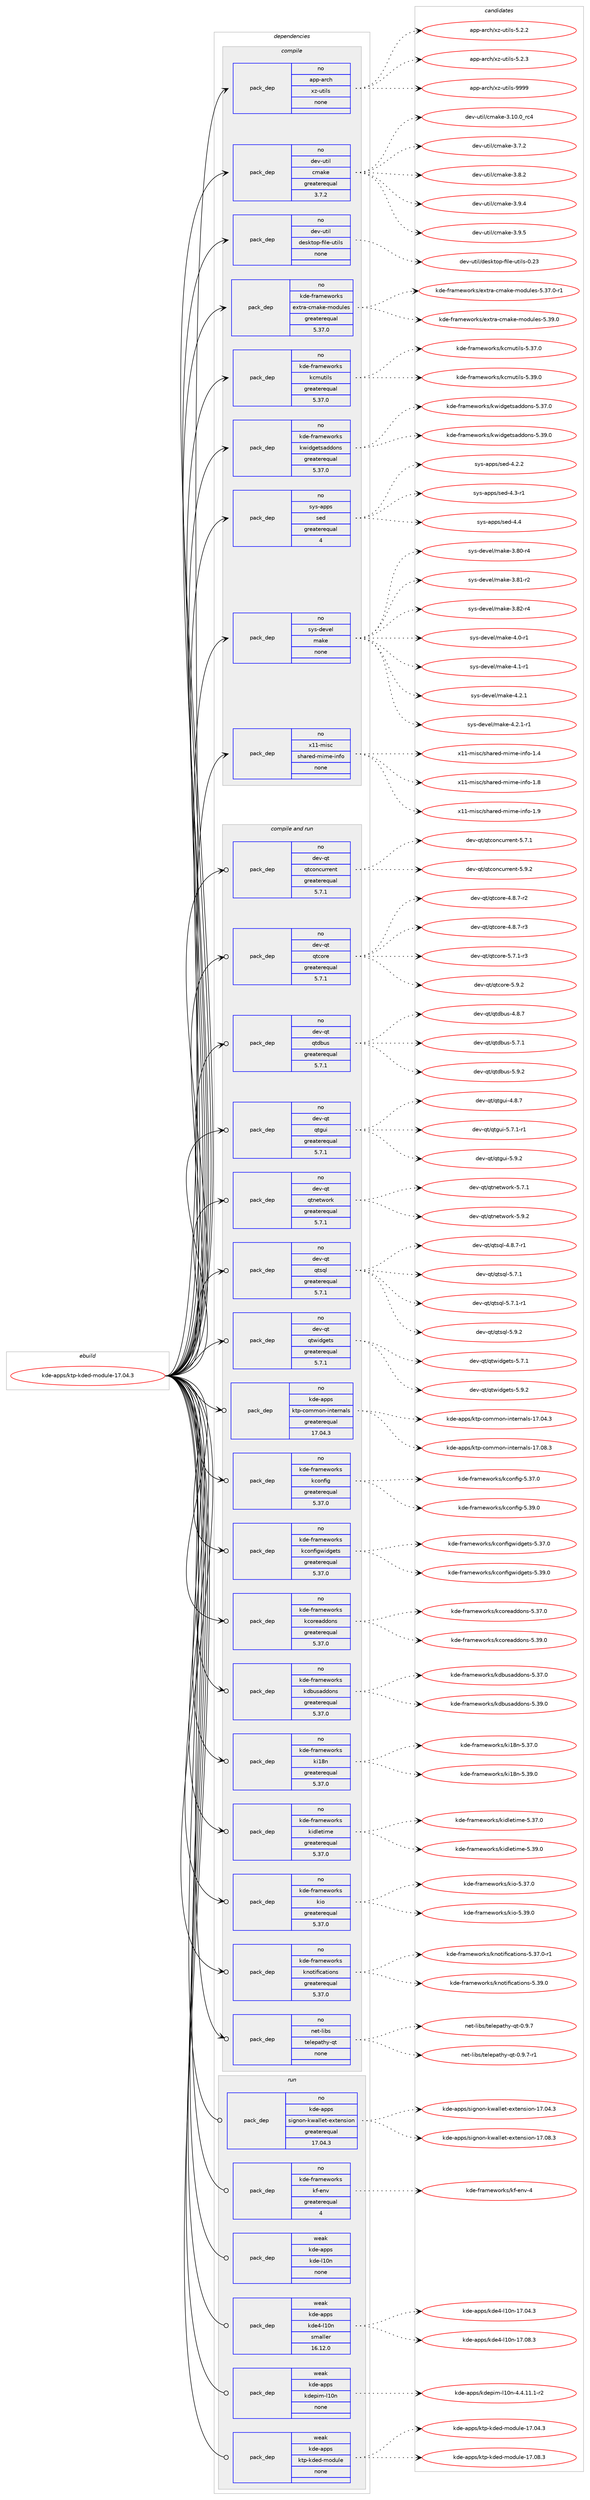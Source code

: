 digraph prolog {

# *************
# Graph options
# *************

newrank=true;
concentrate=true;
compound=true;
graph [rankdir=LR,fontname=Helvetica,fontsize=10,ranksep=1.5];#, ranksep=2.5, nodesep=0.2];
edge  [arrowhead=vee];
node  [fontname=Helvetica,fontsize=10];

# **********
# The ebuild
# **********

subgraph cluster_leftcol {
color=gray;
rank=same;
label=<<i>ebuild</i>>;
id [label="kde-apps/ktp-kded-module-17.04.3", color=red, width=4, href="../kde-apps/ktp-kded-module-17.04.3.svg"];
}

# ****************
# The dependencies
# ****************

subgraph cluster_midcol {
color=gray;
label=<<i>dependencies</i>>;
subgraph cluster_compile {
fillcolor="#eeeeee";
style=filled;
label=<<i>compile</i>>;
subgraph pack237404 {
dependency325577 [label=<<TABLE BORDER="0" CELLBORDER="1" CELLSPACING="0" CELLPADDING="4" WIDTH="220"><TR><TD ROWSPAN="6" CELLPADDING="30">pack_dep</TD></TR><TR><TD WIDTH="110">no</TD></TR><TR><TD>app-arch</TD></TR><TR><TD>xz-utils</TD></TR><TR><TD>none</TD></TR><TR><TD></TD></TR></TABLE>>, shape=none, color=blue];
}
id:e -> dependency325577:w [weight=20,style="solid",arrowhead="vee"];
subgraph pack237405 {
dependency325578 [label=<<TABLE BORDER="0" CELLBORDER="1" CELLSPACING="0" CELLPADDING="4" WIDTH="220"><TR><TD ROWSPAN="6" CELLPADDING="30">pack_dep</TD></TR><TR><TD WIDTH="110">no</TD></TR><TR><TD>dev-util</TD></TR><TR><TD>cmake</TD></TR><TR><TD>greaterequal</TD></TR><TR><TD>3.7.2</TD></TR></TABLE>>, shape=none, color=blue];
}
id:e -> dependency325578:w [weight=20,style="solid",arrowhead="vee"];
subgraph pack237406 {
dependency325579 [label=<<TABLE BORDER="0" CELLBORDER="1" CELLSPACING="0" CELLPADDING="4" WIDTH="220"><TR><TD ROWSPAN="6" CELLPADDING="30">pack_dep</TD></TR><TR><TD WIDTH="110">no</TD></TR><TR><TD>dev-util</TD></TR><TR><TD>desktop-file-utils</TD></TR><TR><TD>none</TD></TR><TR><TD></TD></TR></TABLE>>, shape=none, color=blue];
}
id:e -> dependency325579:w [weight=20,style="solid",arrowhead="vee"];
subgraph pack237407 {
dependency325580 [label=<<TABLE BORDER="0" CELLBORDER="1" CELLSPACING="0" CELLPADDING="4" WIDTH="220"><TR><TD ROWSPAN="6" CELLPADDING="30">pack_dep</TD></TR><TR><TD WIDTH="110">no</TD></TR><TR><TD>kde-frameworks</TD></TR><TR><TD>extra-cmake-modules</TD></TR><TR><TD>greaterequal</TD></TR><TR><TD>5.37.0</TD></TR></TABLE>>, shape=none, color=blue];
}
id:e -> dependency325580:w [weight=20,style="solid",arrowhead="vee"];
subgraph pack237408 {
dependency325581 [label=<<TABLE BORDER="0" CELLBORDER="1" CELLSPACING="0" CELLPADDING="4" WIDTH="220"><TR><TD ROWSPAN="6" CELLPADDING="30">pack_dep</TD></TR><TR><TD WIDTH="110">no</TD></TR><TR><TD>kde-frameworks</TD></TR><TR><TD>kcmutils</TD></TR><TR><TD>greaterequal</TD></TR><TR><TD>5.37.0</TD></TR></TABLE>>, shape=none, color=blue];
}
id:e -> dependency325581:w [weight=20,style="solid",arrowhead="vee"];
subgraph pack237409 {
dependency325582 [label=<<TABLE BORDER="0" CELLBORDER="1" CELLSPACING="0" CELLPADDING="4" WIDTH="220"><TR><TD ROWSPAN="6" CELLPADDING="30">pack_dep</TD></TR><TR><TD WIDTH="110">no</TD></TR><TR><TD>kde-frameworks</TD></TR><TR><TD>kwidgetsaddons</TD></TR><TR><TD>greaterequal</TD></TR><TR><TD>5.37.0</TD></TR></TABLE>>, shape=none, color=blue];
}
id:e -> dependency325582:w [weight=20,style="solid",arrowhead="vee"];
subgraph pack237410 {
dependency325583 [label=<<TABLE BORDER="0" CELLBORDER="1" CELLSPACING="0" CELLPADDING="4" WIDTH="220"><TR><TD ROWSPAN="6" CELLPADDING="30">pack_dep</TD></TR><TR><TD WIDTH="110">no</TD></TR><TR><TD>sys-apps</TD></TR><TR><TD>sed</TD></TR><TR><TD>greaterequal</TD></TR><TR><TD>4</TD></TR></TABLE>>, shape=none, color=blue];
}
id:e -> dependency325583:w [weight=20,style="solid",arrowhead="vee"];
subgraph pack237411 {
dependency325584 [label=<<TABLE BORDER="0" CELLBORDER="1" CELLSPACING="0" CELLPADDING="4" WIDTH="220"><TR><TD ROWSPAN="6" CELLPADDING="30">pack_dep</TD></TR><TR><TD WIDTH="110">no</TD></TR><TR><TD>sys-devel</TD></TR><TR><TD>make</TD></TR><TR><TD>none</TD></TR><TR><TD></TD></TR></TABLE>>, shape=none, color=blue];
}
id:e -> dependency325584:w [weight=20,style="solid",arrowhead="vee"];
subgraph pack237412 {
dependency325585 [label=<<TABLE BORDER="0" CELLBORDER="1" CELLSPACING="0" CELLPADDING="4" WIDTH="220"><TR><TD ROWSPAN="6" CELLPADDING="30">pack_dep</TD></TR><TR><TD WIDTH="110">no</TD></TR><TR><TD>x11-misc</TD></TR><TR><TD>shared-mime-info</TD></TR><TR><TD>none</TD></TR><TR><TD></TD></TR></TABLE>>, shape=none, color=blue];
}
id:e -> dependency325585:w [weight=20,style="solid",arrowhead="vee"];
}
subgraph cluster_compileandrun {
fillcolor="#eeeeee";
style=filled;
label=<<i>compile and run</i>>;
subgraph pack237413 {
dependency325586 [label=<<TABLE BORDER="0" CELLBORDER="1" CELLSPACING="0" CELLPADDING="4" WIDTH="220"><TR><TD ROWSPAN="6" CELLPADDING="30">pack_dep</TD></TR><TR><TD WIDTH="110">no</TD></TR><TR><TD>dev-qt</TD></TR><TR><TD>qtconcurrent</TD></TR><TR><TD>greaterequal</TD></TR><TR><TD>5.7.1</TD></TR></TABLE>>, shape=none, color=blue];
}
id:e -> dependency325586:w [weight=20,style="solid",arrowhead="odotvee"];
subgraph pack237414 {
dependency325587 [label=<<TABLE BORDER="0" CELLBORDER="1" CELLSPACING="0" CELLPADDING="4" WIDTH="220"><TR><TD ROWSPAN="6" CELLPADDING="30">pack_dep</TD></TR><TR><TD WIDTH="110">no</TD></TR><TR><TD>dev-qt</TD></TR><TR><TD>qtcore</TD></TR><TR><TD>greaterequal</TD></TR><TR><TD>5.7.1</TD></TR></TABLE>>, shape=none, color=blue];
}
id:e -> dependency325587:w [weight=20,style="solid",arrowhead="odotvee"];
subgraph pack237415 {
dependency325588 [label=<<TABLE BORDER="0" CELLBORDER="1" CELLSPACING="0" CELLPADDING="4" WIDTH="220"><TR><TD ROWSPAN="6" CELLPADDING="30">pack_dep</TD></TR><TR><TD WIDTH="110">no</TD></TR><TR><TD>dev-qt</TD></TR><TR><TD>qtdbus</TD></TR><TR><TD>greaterequal</TD></TR><TR><TD>5.7.1</TD></TR></TABLE>>, shape=none, color=blue];
}
id:e -> dependency325588:w [weight=20,style="solid",arrowhead="odotvee"];
subgraph pack237416 {
dependency325589 [label=<<TABLE BORDER="0" CELLBORDER="1" CELLSPACING="0" CELLPADDING="4" WIDTH="220"><TR><TD ROWSPAN="6" CELLPADDING="30">pack_dep</TD></TR><TR><TD WIDTH="110">no</TD></TR><TR><TD>dev-qt</TD></TR><TR><TD>qtgui</TD></TR><TR><TD>greaterequal</TD></TR><TR><TD>5.7.1</TD></TR></TABLE>>, shape=none, color=blue];
}
id:e -> dependency325589:w [weight=20,style="solid",arrowhead="odotvee"];
subgraph pack237417 {
dependency325590 [label=<<TABLE BORDER="0" CELLBORDER="1" CELLSPACING="0" CELLPADDING="4" WIDTH="220"><TR><TD ROWSPAN="6" CELLPADDING="30">pack_dep</TD></TR><TR><TD WIDTH="110">no</TD></TR><TR><TD>dev-qt</TD></TR><TR><TD>qtnetwork</TD></TR><TR><TD>greaterequal</TD></TR><TR><TD>5.7.1</TD></TR></TABLE>>, shape=none, color=blue];
}
id:e -> dependency325590:w [weight=20,style="solid",arrowhead="odotvee"];
subgraph pack237418 {
dependency325591 [label=<<TABLE BORDER="0" CELLBORDER="1" CELLSPACING="0" CELLPADDING="4" WIDTH="220"><TR><TD ROWSPAN="6" CELLPADDING="30">pack_dep</TD></TR><TR><TD WIDTH="110">no</TD></TR><TR><TD>dev-qt</TD></TR><TR><TD>qtsql</TD></TR><TR><TD>greaterequal</TD></TR><TR><TD>5.7.1</TD></TR></TABLE>>, shape=none, color=blue];
}
id:e -> dependency325591:w [weight=20,style="solid",arrowhead="odotvee"];
subgraph pack237419 {
dependency325592 [label=<<TABLE BORDER="0" CELLBORDER="1" CELLSPACING="0" CELLPADDING="4" WIDTH="220"><TR><TD ROWSPAN="6" CELLPADDING="30">pack_dep</TD></TR><TR><TD WIDTH="110">no</TD></TR><TR><TD>dev-qt</TD></TR><TR><TD>qtwidgets</TD></TR><TR><TD>greaterequal</TD></TR><TR><TD>5.7.1</TD></TR></TABLE>>, shape=none, color=blue];
}
id:e -> dependency325592:w [weight=20,style="solid",arrowhead="odotvee"];
subgraph pack237420 {
dependency325593 [label=<<TABLE BORDER="0" CELLBORDER="1" CELLSPACING="0" CELLPADDING="4" WIDTH="220"><TR><TD ROWSPAN="6" CELLPADDING="30">pack_dep</TD></TR><TR><TD WIDTH="110">no</TD></TR><TR><TD>kde-apps</TD></TR><TR><TD>ktp-common-internals</TD></TR><TR><TD>greaterequal</TD></TR><TR><TD>17.04.3</TD></TR></TABLE>>, shape=none, color=blue];
}
id:e -> dependency325593:w [weight=20,style="solid",arrowhead="odotvee"];
subgraph pack237421 {
dependency325594 [label=<<TABLE BORDER="0" CELLBORDER="1" CELLSPACING="0" CELLPADDING="4" WIDTH="220"><TR><TD ROWSPAN="6" CELLPADDING="30">pack_dep</TD></TR><TR><TD WIDTH="110">no</TD></TR><TR><TD>kde-frameworks</TD></TR><TR><TD>kconfig</TD></TR><TR><TD>greaterequal</TD></TR><TR><TD>5.37.0</TD></TR></TABLE>>, shape=none, color=blue];
}
id:e -> dependency325594:w [weight=20,style="solid",arrowhead="odotvee"];
subgraph pack237422 {
dependency325595 [label=<<TABLE BORDER="0" CELLBORDER="1" CELLSPACING="0" CELLPADDING="4" WIDTH="220"><TR><TD ROWSPAN="6" CELLPADDING="30">pack_dep</TD></TR><TR><TD WIDTH="110">no</TD></TR><TR><TD>kde-frameworks</TD></TR><TR><TD>kconfigwidgets</TD></TR><TR><TD>greaterequal</TD></TR><TR><TD>5.37.0</TD></TR></TABLE>>, shape=none, color=blue];
}
id:e -> dependency325595:w [weight=20,style="solid",arrowhead="odotvee"];
subgraph pack237423 {
dependency325596 [label=<<TABLE BORDER="0" CELLBORDER="1" CELLSPACING="0" CELLPADDING="4" WIDTH="220"><TR><TD ROWSPAN="6" CELLPADDING="30">pack_dep</TD></TR><TR><TD WIDTH="110">no</TD></TR><TR><TD>kde-frameworks</TD></TR><TR><TD>kcoreaddons</TD></TR><TR><TD>greaterequal</TD></TR><TR><TD>5.37.0</TD></TR></TABLE>>, shape=none, color=blue];
}
id:e -> dependency325596:w [weight=20,style="solid",arrowhead="odotvee"];
subgraph pack237424 {
dependency325597 [label=<<TABLE BORDER="0" CELLBORDER="1" CELLSPACING="0" CELLPADDING="4" WIDTH="220"><TR><TD ROWSPAN="6" CELLPADDING="30">pack_dep</TD></TR><TR><TD WIDTH="110">no</TD></TR><TR><TD>kde-frameworks</TD></TR><TR><TD>kdbusaddons</TD></TR><TR><TD>greaterequal</TD></TR><TR><TD>5.37.0</TD></TR></TABLE>>, shape=none, color=blue];
}
id:e -> dependency325597:w [weight=20,style="solid",arrowhead="odotvee"];
subgraph pack237425 {
dependency325598 [label=<<TABLE BORDER="0" CELLBORDER="1" CELLSPACING="0" CELLPADDING="4" WIDTH="220"><TR><TD ROWSPAN="6" CELLPADDING="30">pack_dep</TD></TR><TR><TD WIDTH="110">no</TD></TR><TR><TD>kde-frameworks</TD></TR><TR><TD>ki18n</TD></TR><TR><TD>greaterequal</TD></TR><TR><TD>5.37.0</TD></TR></TABLE>>, shape=none, color=blue];
}
id:e -> dependency325598:w [weight=20,style="solid",arrowhead="odotvee"];
subgraph pack237426 {
dependency325599 [label=<<TABLE BORDER="0" CELLBORDER="1" CELLSPACING="0" CELLPADDING="4" WIDTH="220"><TR><TD ROWSPAN="6" CELLPADDING="30">pack_dep</TD></TR><TR><TD WIDTH="110">no</TD></TR><TR><TD>kde-frameworks</TD></TR><TR><TD>kidletime</TD></TR><TR><TD>greaterequal</TD></TR><TR><TD>5.37.0</TD></TR></TABLE>>, shape=none, color=blue];
}
id:e -> dependency325599:w [weight=20,style="solid",arrowhead="odotvee"];
subgraph pack237427 {
dependency325600 [label=<<TABLE BORDER="0" CELLBORDER="1" CELLSPACING="0" CELLPADDING="4" WIDTH="220"><TR><TD ROWSPAN="6" CELLPADDING="30">pack_dep</TD></TR><TR><TD WIDTH="110">no</TD></TR><TR><TD>kde-frameworks</TD></TR><TR><TD>kio</TD></TR><TR><TD>greaterequal</TD></TR><TR><TD>5.37.0</TD></TR></TABLE>>, shape=none, color=blue];
}
id:e -> dependency325600:w [weight=20,style="solid",arrowhead="odotvee"];
subgraph pack237428 {
dependency325601 [label=<<TABLE BORDER="0" CELLBORDER="1" CELLSPACING="0" CELLPADDING="4" WIDTH="220"><TR><TD ROWSPAN="6" CELLPADDING="30">pack_dep</TD></TR><TR><TD WIDTH="110">no</TD></TR><TR><TD>kde-frameworks</TD></TR><TR><TD>knotifications</TD></TR><TR><TD>greaterequal</TD></TR><TR><TD>5.37.0</TD></TR></TABLE>>, shape=none, color=blue];
}
id:e -> dependency325601:w [weight=20,style="solid",arrowhead="odotvee"];
subgraph pack237429 {
dependency325602 [label=<<TABLE BORDER="0" CELLBORDER="1" CELLSPACING="0" CELLPADDING="4" WIDTH="220"><TR><TD ROWSPAN="6" CELLPADDING="30">pack_dep</TD></TR><TR><TD WIDTH="110">no</TD></TR><TR><TD>net-libs</TD></TR><TR><TD>telepathy-qt</TD></TR><TR><TD>none</TD></TR><TR><TD></TD></TR></TABLE>>, shape=none, color=blue];
}
id:e -> dependency325602:w [weight=20,style="solid",arrowhead="odotvee"];
}
subgraph cluster_run {
fillcolor="#eeeeee";
style=filled;
label=<<i>run</i>>;
subgraph pack237430 {
dependency325603 [label=<<TABLE BORDER="0" CELLBORDER="1" CELLSPACING="0" CELLPADDING="4" WIDTH="220"><TR><TD ROWSPAN="6" CELLPADDING="30">pack_dep</TD></TR><TR><TD WIDTH="110">no</TD></TR><TR><TD>kde-apps</TD></TR><TR><TD>signon-kwallet-extension</TD></TR><TR><TD>greaterequal</TD></TR><TR><TD>17.04.3</TD></TR></TABLE>>, shape=none, color=blue];
}
id:e -> dependency325603:w [weight=20,style="solid",arrowhead="odot"];
subgraph pack237431 {
dependency325604 [label=<<TABLE BORDER="0" CELLBORDER="1" CELLSPACING="0" CELLPADDING="4" WIDTH="220"><TR><TD ROWSPAN="6" CELLPADDING="30">pack_dep</TD></TR><TR><TD WIDTH="110">no</TD></TR><TR><TD>kde-frameworks</TD></TR><TR><TD>kf-env</TD></TR><TR><TD>greaterequal</TD></TR><TR><TD>4</TD></TR></TABLE>>, shape=none, color=blue];
}
id:e -> dependency325604:w [weight=20,style="solid",arrowhead="odot"];
subgraph pack237432 {
dependency325605 [label=<<TABLE BORDER="0" CELLBORDER="1" CELLSPACING="0" CELLPADDING="4" WIDTH="220"><TR><TD ROWSPAN="6" CELLPADDING="30">pack_dep</TD></TR><TR><TD WIDTH="110">weak</TD></TR><TR><TD>kde-apps</TD></TR><TR><TD>kde-l10n</TD></TR><TR><TD>none</TD></TR><TR><TD></TD></TR></TABLE>>, shape=none, color=blue];
}
id:e -> dependency325605:w [weight=20,style="solid",arrowhead="odot"];
subgraph pack237433 {
dependency325606 [label=<<TABLE BORDER="0" CELLBORDER="1" CELLSPACING="0" CELLPADDING="4" WIDTH="220"><TR><TD ROWSPAN="6" CELLPADDING="30">pack_dep</TD></TR><TR><TD WIDTH="110">weak</TD></TR><TR><TD>kde-apps</TD></TR><TR><TD>kde4-l10n</TD></TR><TR><TD>smaller</TD></TR><TR><TD>16.12.0</TD></TR></TABLE>>, shape=none, color=blue];
}
id:e -> dependency325606:w [weight=20,style="solid",arrowhead="odot"];
subgraph pack237434 {
dependency325607 [label=<<TABLE BORDER="0" CELLBORDER="1" CELLSPACING="0" CELLPADDING="4" WIDTH="220"><TR><TD ROWSPAN="6" CELLPADDING="30">pack_dep</TD></TR><TR><TD WIDTH="110">weak</TD></TR><TR><TD>kde-apps</TD></TR><TR><TD>kdepim-l10n</TD></TR><TR><TD>none</TD></TR><TR><TD></TD></TR></TABLE>>, shape=none, color=blue];
}
id:e -> dependency325607:w [weight=20,style="solid",arrowhead="odot"];
subgraph pack237435 {
dependency325608 [label=<<TABLE BORDER="0" CELLBORDER="1" CELLSPACING="0" CELLPADDING="4" WIDTH="220"><TR><TD ROWSPAN="6" CELLPADDING="30">pack_dep</TD></TR><TR><TD WIDTH="110">weak</TD></TR><TR><TD>kde-apps</TD></TR><TR><TD>ktp-kded-module</TD></TR><TR><TD>none</TD></TR><TR><TD></TD></TR></TABLE>>, shape=none, color=blue];
}
id:e -> dependency325608:w [weight=20,style="solid",arrowhead="odot"];
}
}

# **************
# The candidates
# **************

subgraph cluster_choices {
rank=same;
color=gray;
label=<<i>candidates</i>>;

subgraph choice237404 {
color=black;
nodesep=1;
choice971121124597114991044712012245117116105108115455346504650 [label="app-arch/xz-utils-5.2.2", color=red, width=4,href="../app-arch/xz-utils-5.2.2.svg"];
choice971121124597114991044712012245117116105108115455346504651 [label="app-arch/xz-utils-5.2.3", color=red, width=4,href="../app-arch/xz-utils-5.2.3.svg"];
choice9711211245971149910447120122451171161051081154557575757 [label="app-arch/xz-utils-9999", color=red, width=4,href="../app-arch/xz-utils-9999.svg"];
dependency325577:e -> choice971121124597114991044712012245117116105108115455346504650:w [style=dotted,weight="100"];
dependency325577:e -> choice971121124597114991044712012245117116105108115455346504651:w [style=dotted,weight="100"];
dependency325577:e -> choice9711211245971149910447120122451171161051081154557575757:w [style=dotted,weight="100"];
}
subgraph choice237405 {
color=black;
nodesep=1;
choice1001011184511711610510847991099710710145514649484648951149952 [label="dev-util/cmake-3.10.0_rc4", color=red, width=4,href="../dev-util/cmake-3.10.0_rc4.svg"];
choice10010111845117116105108479910997107101455146554650 [label="dev-util/cmake-3.7.2", color=red, width=4,href="../dev-util/cmake-3.7.2.svg"];
choice10010111845117116105108479910997107101455146564650 [label="dev-util/cmake-3.8.2", color=red, width=4,href="../dev-util/cmake-3.8.2.svg"];
choice10010111845117116105108479910997107101455146574652 [label="dev-util/cmake-3.9.4", color=red, width=4,href="../dev-util/cmake-3.9.4.svg"];
choice10010111845117116105108479910997107101455146574653 [label="dev-util/cmake-3.9.5", color=red, width=4,href="../dev-util/cmake-3.9.5.svg"];
dependency325578:e -> choice1001011184511711610510847991099710710145514649484648951149952:w [style=dotted,weight="100"];
dependency325578:e -> choice10010111845117116105108479910997107101455146554650:w [style=dotted,weight="100"];
dependency325578:e -> choice10010111845117116105108479910997107101455146564650:w [style=dotted,weight="100"];
dependency325578:e -> choice10010111845117116105108479910997107101455146574652:w [style=dotted,weight="100"];
dependency325578:e -> choice10010111845117116105108479910997107101455146574653:w [style=dotted,weight="100"];
}
subgraph choice237406 {
color=black;
nodesep=1;
choice100101118451171161051084710010111510711611111245102105108101451171161051081154548465051 [label="dev-util/desktop-file-utils-0.23", color=red, width=4,href="../dev-util/desktop-file-utils-0.23.svg"];
dependency325579:e -> choice100101118451171161051084710010111510711611111245102105108101451171161051081154548465051:w [style=dotted,weight="100"];
}
subgraph choice237407 {
color=black;
nodesep=1;
choice1071001014510211497109101119111114107115471011201161149745991099710710145109111100117108101115455346515546484511449 [label="kde-frameworks/extra-cmake-modules-5.37.0-r1", color=red, width=4,href="../kde-frameworks/extra-cmake-modules-5.37.0-r1.svg"];
choice107100101451021149710910111911111410711547101120116114974599109971071014510911110011710810111545534651574648 [label="kde-frameworks/extra-cmake-modules-5.39.0", color=red, width=4,href="../kde-frameworks/extra-cmake-modules-5.39.0.svg"];
dependency325580:e -> choice1071001014510211497109101119111114107115471011201161149745991099710710145109111100117108101115455346515546484511449:w [style=dotted,weight="100"];
dependency325580:e -> choice107100101451021149710910111911111410711547101120116114974599109971071014510911110011710810111545534651574648:w [style=dotted,weight="100"];
}
subgraph choice237408 {
color=black;
nodesep=1;
choice1071001014510211497109101119111114107115471079910911711610510811545534651554648 [label="kde-frameworks/kcmutils-5.37.0", color=red, width=4,href="../kde-frameworks/kcmutils-5.37.0.svg"];
choice1071001014510211497109101119111114107115471079910911711610510811545534651574648 [label="kde-frameworks/kcmutils-5.39.0", color=red, width=4,href="../kde-frameworks/kcmutils-5.39.0.svg"];
dependency325581:e -> choice1071001014510211497109101119111114107115471079910911711610510811545534651554648:w [style=dotted,weight="100"];
dependency325581:e -> choice1071001014510211497109101119111114107115471079910911711610510811545534651574648:w [style=dotted,weight="100"];
}
subgraph choice237409 {
color=black;
nodesep=1;
choice1071001014510211497109101119111114107115471071191051001031011161159710010011111011545534651554648 [label="kde-frameworks/kwidgetsaddons-5.37.0", color=red, width=4,href="../kde-frameworks/kwidgetsaddons-5.37.0.svg"];
choice1071001014510211497109101119111114107115471071191051001031011161159710010011111011545534651574648 [label="kde-frameworks/kwidgetsaddons-5.39.0", color=red, width=4,href="../kde-frameworks/kwidgetsaddons-5.39.0.svg"];
dependency325582:e -> choice1071001014510211497109101119111114107115471071191051001031011161159710010011111011545534651554648:w [style=dotted,weight="100"];
dependency325582:e -> choice1071001014510211497109101119111114107115471071191051001031011161159710010011111011545534651574648:w [style=dotted,weight="100"];
}
subgraph choice237410 {
color=black;
nodesep=1;
choice115121115459711211211547115101100455246504650 [label="sys-apps/sed-4.2.2", color=red, width=4,href="../sys-apps/sed-4.2.2.svg"];
choice115121115459711211211547115101100455246514511449 [label="sys-apps/sed-4.3-r1", color=red, width=4,href="../sys-apps/sed-4.3-r1.svg"];
choice11512111545971121121154711510110045524652 [label="sys-apps/sed-4.4", color=red, width=4,href="../sys-apps/sed-4.4.svg"];
dependency325583:e -> choice115121115459711211211547115101100455246504650:w [style=dotted,weight="100"];
dependency325583:e -> choice115121115459711211211547115101100455246514511449:w [style=dotted,weight="100"];
dependency325583:e -> choice11512111545971121121154711510110045524652:w [style=dotted,weight="100"];
}
subgraph choice237411 {
color=black;
nodesep=1;
choice11512111545100101118101108471099710710145514656484511452 [label="sys-devel/make-3.80-r4", color=red, width=4,href="../sys-devel/make-3.80-r4.svg"];
choice11512111545100101118101108471099710710145514656494511450 [label="sys-devel/make-3.81-r2", color=red, width=4,href="../sys-devel/make-3.81-r2.svg"];
choice11512111545100101118101108471099710710145514656504511452 [label="sys-devel/make-3.82-r4", color=red, width=4,href="../sys-devel/make-3.82-r4.svg"];
choice115121115451001011181011084710997107101455246484511449 [label="sys-devel/make-4.0-r1", color=red, width=4,href="../sys-devel/make-4.0-r1.svg"];
choice115121115451001011181011084710997107101455246494511449 [label="sys-devel/make-4.1-r1", color=red, width=4,href="../sys-devel/make-4.1-r1.svg"];
choice115121115451001011181011084710997107101455246504649 [label="sys-devel/make-4.2.1", color=red, width=4,href="../sys-devel/make-4.2.1.svg"];
choice1151211154510010111810110847109971071014552465046494511449 [label="sys-devel/make-4.2.1-r1", color=red, width=4,href="../sys-devel/make-4.2.1-r1.svg"];
dependency325584:e -> choice11512111545100101118101108471099710710145514656484511452:w [style=dotted,weight="100"];
dependency325584:e -> choice11512111545100101118101108471099710710145514656494511450:w [style=dotted,weight="100"];
dependency325584:e -> choice11512111545100101118101108471099710710145514656504511452:w [style=dotted,weight="100"];
dependency325584:e -> choice115121115451001011181011084710997107101455246484511449:w [style=dotted,weight="100"];
dependency325584:e -> choice115121115451001011181011084710997107101455246494511449:w [style=dotted,weight="100"];
dependency325584:e -> choice115121115451001011181011084710997107101455246504649:w [style=dotted,weight="100"];
dependency325584:e -> choice1151211154510010111810110847109971071014552465046494511449:w [style=dotted,weight="100"];
}
subgraph choice237412 {
color=black;
nodesep=1;
choice120494945109105115994711510497114101100451091051091014510511010211145494652 [label="x11-misc/shared-mime-info-1.4", color=red, width=4,href="../x11-misc/shared-mime-info-1.4.svg"];
choice120494945109105115994711510497114101100451091051091014510511010211145494656 [label="x11-misc/shared-mime-info-1.8", color=red, width=4,href="../x11-misc/shared-mime-info-1.8.svg"];
choice120494945109105115994711510497114101100451091051091014510511010211145494657 [label="x11-misc/shared-mime-info-1.9", color=red, width=4,href="../x11-misc/shared-mime-info-1.9.svg"];
dependency325585:e -> choice120494945109105115994711510497114101100451091051091014510511010211145494652:w [style=dotted,weight="100"];
dependency325585:e -> choice120494945109105115994711510497114101100451091051091014510511010211145494656:w [style=dotted,weight="100"];
dependency325585:e -> choice120494945109105115994711510497114101100451091051091014510511010211145494657:w [style=dotted,weight="100"];
}
subgraph choice237413 {
color=black;
nodesep=1;
choice10010111845113116471131169911111099117114114101110116455346554649 [label="dev-qt/qtconcurrent-5.7.1", color=red, width=4,href="../dev-qt/qtconcurrent-5.7.1.svg"];
choice10010111845113116471131169911111099117114114101110116455346574650 [label="dev-qt/qtconcurrent-5.9.2", color=red, width=4,href="../dev-qt/qtconcurrent-5.9.2.svg"];
dependency325586:e -> choice10010111845113116471131169911111099117114114101110116455346554649:w [style=dotted,weight="100"];
dependency325586:e -> choice10010111845113116471131169911111099117114114101110116455346574650:w [style=dotted,weight="100"];
}
subgraph choice237414 {
color=black;
nodesep=1;
choice1001011184511311647113116991111141014552465646554511450 [label="dev-qt/qtcore-4.8.7-r2", color=red, width=4,href="../dev-qt/qtcore-4.8.7-r2.svg"];
choice1001011184511311647113116991111141014552465646554511451 [label="dev-qt/qtcore-4.8.7-r3", color=red, width=4,href="../dev-qt/qtcore-4.8.7-r3.svg"];
choice1001011184511311647113116991111141014553465546494511451 [label="dev-qt/qtcore-5.7.1-r3", color=red, width=4,href="../dev-qt/qtcore-5.7.1-r3.svg"];
choice100101118451131164711311699111114101455346574650 [label="dev-qt/qtcore-5.9.2", color=red, width=4,href="../dev-qt/qtcore-5.9.2.svg"];
dependency325587:e -> choice1001011184511311647113116991111141014552465646554511450:w [style=dotted,weight="100"];
dependency325587:e -> choice1001011184511311647113116991111141014552465646554511451:w [style=dotted,weight="100"];
dependency325587:e -> choice1001011184511311647113116991111141014553465546494511451:w [style=dotted,weight="100"];
dependency325587:e -> choice100101118451131164711311699111114101455346574650:w [style=dotted,weight="100"];
}
subgraph choice237415 {
color=black;
nodesep=1;
choice100101118451131164711311610098117115455246564655 [label="dev-qt/qtdbus-4.8.7", color=red, width=4,href="../dev-qt/qtdbus-4.8.7.svg"];
choice100101118451131164711311610098117115455346554649 [label="dev-qt/qtdbus-5.7.1", color=red, width=4,href="../dev-qt/qtdbus-5.7.1.svg"];
choice100101118451131164711311610098117115455346574650 [label="dev-qt/qtdbus-5.9.2", color=red, width=4,href="../dev-qt/qtdbus-5.9.2.svg"];
dependency325588:e -> choice100101118451131164711311610098117115455246564655:w [style=dotted,weight="100"];
dependency325588:e -> choice100101118451131164711311610098117115455346554649:w [style=dotted,weight="100"];
dependency325588:e -> choice100101118451131164711311610098117115455346574650:w [style=dotted,weight="100"];
}
subgraph choice237416 {
color=black;
nodesep=1;
choice1001011184511311647113116103117105455246564655 [label="dev-qt/qtgui-4.8.7", color=red, width=4,href="../dev-qt/qtgui-4.8.7.svg"];
choice10010111845113116471131161031171054553465546494511449 [label="dev-qt/qtgui-5.7.1-r1", color=red, width=4,href="../dev-qt/qtgui-5.7.1-r1.svg"];
choice1001011184511311647113116103117105455346574650 [label="dev-qt/qtgui-5.9.2", color=red, width=4,href="../dev-qt/qtgui-5.9.2.svg"];
dependency325589:e -> choice1001011184511311647113116103117105455246564655:w [style=dotted,weight="100"];
dependency325589:e -> choice10010111845113116471131161031171054553465546494511449:w [style=dotted,weight="100"];
dependency325589:e -> choice1001011184511311647113116103117105455346574650:w [style=dotted,weight="100"];
}
subgraph choice237417 {
color=black;
nodesep=1;
choice1001011184511311647113116110101116119111114107455346554649 [label="dev-qt/qtnetwork-5.7.1", color=red, width=4,href="../dev-qt/qtnetwork-5.7.1.svg"];
choice1001011184511311647113116110101116119111114107455346574650 [label="dev-qt/qtnetwork-5.9.2", color=red, width=4,href="../dev-qt/qtnetwork-5.9.2.svg"];
dependency325590:e -> choice1001011184511311647113116110101116119111114107455346554649:w [style=dotted,weight="100"];
dependency325590:e -> choice1001011184511311647113116110101116119111114107455346574650:w [style=dotted,weight="100"];
}
subgraph choice237418 {
color=black;
nodesep=1;
choice10010111845113116471131161151131084552465646554511449 [label="dev-qt/qtsql-4.8.7-r1", color=red, width=4,href="../dev-qt/qtsql-4.8.7-r1.svg"];
choice1001011184511311647113116115113108455346554649 [label="dev-qt/qtsql-5.7.1", color=red, width=4,href="../dev-qt/qtsql-5.7.1.svg"];
choice10010111845113116471131161151131084553465546494511449 [label="dev-qt/qtsql-5.7.1-r1", color=red, width=4,href="../dev-qt/qtsql-5.7.1-r1.svg"];
choice1001011184511311647113116115113108455346574650 [label="dev-qt/qtsql-5.9.2", color=red, width=4,href="../dev-qt/qtsql-5.9.2.svg"];
dependency325591:e -> choice10010111845113116471131161151131084552465646554511449:w [style=dotted,weight="100"];
dependency325591:e -> choice1001011184511311647113116115113108455346554649:w [style=dotted,weight="100"];
dependency325591:e -> choice10010111845113116471131161151131084553465546494511449:w [style=dotted,weight="100"];
dependency325591:e -> choice1001011184511311647113116115113108455346574650:w [style=dotted,weight="100"];
}
subgraph choice237419 {
color=black;
nodesep=1;
choice1001011184511311647113116119105100103101116115455346554649 [label="dev-qt/qtwidgets-5.7.1", color=red, width=4,href="../dev-qt/qtwidgets-5.7.1.svg"];
choice1001011184511311647113116119105100103101116115455346574650 [label="dev-qt/qtwidgets-5.9.2", color=red, width=4,href="../dev-qt/qtwidgets-5.9.2.svg"];
dependency325592:e -> choice1001011184511311647113116119105100103101116115455346554649:w [style=dotted,weight="100"];
dependency325592:e -> choice1001011184511311647113116119105100103101116115455346574650:w [style=dotted,weight="100"];
}
subgraph choice237420 {
color=black;
nodesep=1;
choice107100101459711211211547107116112459911110910911111045105110116101114110971081154549554648524651 [label="kde-apps/ktp-common-internals-17.04.3", color=red, width=4,href="../kde-apps/ktp-common-internals-17.04.3.svg"];
choice107100101459711211211547107116112459911110910911111045105110116101114110971081154549554648564651 [label="kde-apps/ktp-common-internals-17.08.3", color=red, width=4,href="../kde-apps/ktp-common-internals-17.08.3.svg"];
dependency325593:e -> choice107100101459711211211547107116112459911110910911111045105110116101114110971081154549554648524651:w [style=dotted,weight="100"];
dependency325593:e -> choice107100101459711211211547107116112459911110910911111045105110116101114110971081154549554648564651:w [style=dotted,weight="100"];
}
subgraph choice237421 {
color=black;
nodesep=1;
choice1071001014510211497109101119111114107115471079911111010210510345534651554648 [label="kde-frameworks/kconfig-5.37.0", color=red, width=4,href="../kde-frameworks/kconfig-5.37.0.svg"];
choice1071001014510211497109101119111114107115471079911111010210510345534651574648 [label="kde-frameworks/kconfig-5.39.0", color=red, width=4,href="../kde-frameworks/kconfig-5.39.0.svg"];
dependency325594:e -> choice1071001014510211497109101119111114107115471079911111010210510345534651554648:w [style=dotted,weight="100"];
dependency325594:e -> choice1071001014510211497109101119111114107115471079911111010210510345534651574648:w [style=dotted,weight="100"];
}
subgraph choice237422 {
color=black;
nodesep=1;
choice1071001014510211497109101119111114107115471079911111010210510311910510010310111611545534651554648 [label="kde-frameworks/kconfigwidgets-5.37.0", color=red, width=4,href="../kde-frameworks/kconfigwidgets-5.37.0.svg"];
choice1071001014510211497109101119111114107115471079911111010210510311910510010310111611545534651574648 [label="kde-frameworks/kconfigwidgets-5.39.0", color=red, width=4,href="../kde-frameworks/kconfigwidgets-5.39.0.svg"];
dependency325595:e -> choice1071001014510211497109101119111114107115471079911111010210510311910510010310111611545534651554648:w [style=dotted,weight="100"];
dependency325595:e -> choice1071001014510211497109101119111114107115471079911111010210510311910510010310111611545534651574648:w [style=dotted,weight="100"];
}
subgraph choice237423 {
color=black;
nodesep=1;
choice107100101451021149710910111911111410711547107991111141019710010011111011545534651554648 [label="kde-frameworks/kcoreaddons-5.37.0", color=red, width=4,href="../kde-frameworks/kcoreaddons-5.37.0.svg"];
choice107100101451021149710910111911111410711547107991111141019710010011111011545534651574648 [label="kde-frameworks/kcoreaddons-5.39.0", color=red, width=4,href="../kde-frameworks/kcoreaddons-5.39.0.svg"];
dependency325596:e -> choice107100101451021149710910111911111410711547107991111141019710010011111011545534651554648:w [style=dotted,weight="100"];
dependency325596:e -> choice107100101451021149710910111911111410711547107991111141019710010011111011545534651574648:w [style=dotted,weight="100"];
}
subgraph choice237424 {
color=black;
nodesep=1;
choice107100101451021149710910111911111410711547107100981171159710010011111011545534651554648 [label="kde-frameworks/kdbusaddons-5.37.0", color=red, width=4,href="../kde-frameworks/kdbusaddons-5.37.0.svg"];
choice107100101451021149710910111911111410711547107100981171159710010011111011545534651574648 [label="kde-frameworks/kdbusaddons-5.39.0", color=red, width=4,href="../kde-frameworks/kdbusaddons-5.39.0.svg"];
dependency325597:e -> choice107100101451021149710910111911111410711547107100981171159710010011111011545534651554648:w [style=dotted,weight="100"];
dependency325597:e -> choice107100101451021149710910111911111410711547107100981171159710010011111011545534651574648:w [style=dotted,weight="100"];
}
subgraph choice237425 {
color=black;
nodesep=1;
choice107100101451021149710910111911111410711547107105495611045534651554648 [label="kde-frameworks/ki18n-5.37.0", color=red, width=4,href="../kde-frameworks/ki18n-5.37.0.svg"];
choice107100101451021149710910111911111410711547107105495611045534651574648 [label="kde-frameworks/ki18n-5.39.0", color=red, width=4,href="../kde-frameworks/ki18n-5.39.0.svg"];
dependency325598:e -> choice107100101451021149710910111911111410711547107105495611045534651554648:w [style=dotted,weight="100"];
dependency325598:e -> choice107100101451021149710910111911111410711547107105495611045534651574648:w [style=dotted,weight="100"];
}
subgraph choice237426 {
color=black;
nodesep=1;
choice10710010145102114971091011191111141071154710710510010810111610510910145534651554648 [label="kde-frameworks/kidletime-5.37.0", color=red, width=4,href="../kde-frameworks/kidletime-5.37.0.svg"];
choice10710010145102114971091011191111141071154710710510010810111610510910145534651574648 [label="kde-frameworks/kidletime-5.39.0", color=red, width=4,href="../kde-frameworks/kidletime-5.39.0.svg"];
dependency325599:e -> choice10710010145102114971091011191111141071154710710510010810111610510910145534651554648:w [style=dotted,weight="100"];
dependency325599:e -> choice10710010145102114971091011191111141071154710710510010810111610510910145534651574648:w [style=dotted,weight="100"];
}
subgraph choice237427 {
color=black;
nodesep=1;
choice10710010145102114971091011191111141071154710710511145534651554648 [label="kde-frameworks/kio-5.37.0", color=red, width=4,href="../kde-frameworks/kio-5.37.0.svg"];
choice10710010145102114971091011191111141071154710710511145534651574648 [label="kde-frameworks/kio-5.39.0", color=red, width=4,href="../kde-frameworks/kio-5.39.0.svg"];
dependency325600:e -> choice10710010145102114971091011191111141071154710710511145534651554648:w [style=dotted,weight="100"];
dependency325600:e -> choice10710010145102114971091011191111141071154710710511145534651574648:w [style=dotted,weight="100"];
}
subgraph choice237428 {
color=black;
nodesep=1;
choice1071001014510211497109101119111114107115471071101111161051021059997116105111110115455346515546484511449 [label="kde-frameworks/knotifications-5.37.0-r1", color=red, width=4,href="../kde-frameworks/knotifications-5.37.0-r1.svg"];
choice107100101451021149710910111911111410711547107110111116105102105999711610511111011545534651574648 [label="kde-frameworks/knotifications-5.39.0", color=red, width=4,href="../kde-frameworks/knotifications-5.39.0.svg"];
dependency325601:e -> choice1071001014510211497109101119111114107115471071101111161051021059997116105111110115455346515546484511449:w [style=dotted,weight="100"];
dependency325601:e -> choice107100101451021149710910111911111410711547107110111116105102105999711610511111011545534651574648:w [style=dotted,weight="100"];
}
subgraph choice237429 {
color=black;
nodesep=1;
choice1101011164510810598115471161011081011129711610412145113116454846574655 [label="net-libs/telepathy-qt-0.9.7", color=red, width=4,href="../net-libs/telepathy-qt-0.9.7.svg"];
choice11010111645108105981154711610110810111297116104121451131164548465746554511449 [label="net-libs/telepathy-qt-0.9.7-r1", color=red, width=4,href="../net-libs/telepathy-qt-0.9.7-r1.svg"];
dependency325602:e -> choice1101011164510810598115471161011081011129711610412145113116454846574655:w [style=dotted,weight="100"];
dependency325602:e -> choice11010111645108105981154711610110810111297116104121451131164548465746554511449:w [style=dotted,weight="100"];
}
subgraph choice237430 {
color=black;
nodesep=1;
choice1071001014597112112115471151051031101111104510711997108108101116451011201161011101151051111104549554648524651 [label="kde-apps/signon-kwallet-extension-17.04.3", color=red, width=4,href="../kde-apps/signon-kwallet-extension-17.04.3.svg"];
choice1071001014597112112115471151051031101111104510711997108108101116451011201161011101151051111104549554648564651 [label="kde-apps/signon-kwallet-extension-17.08.3", color=red, width=4,href="../kde-apps/signon-kwallet-extension-17.08.3.svg"];
dependency325603:e -> choice1071001014597112112115471151051031101111104510711997108108101116451011201161011101151051111104549554648524651:w [style=dotted,weight="100"];
dependency325603:e -> choice1071001014597112112115471151051031101111104510711997108108101116451011201161011101151051111104549554648564651:w [style=dotted,weight="100"];
}
subgraph choice237431 {
color=black;
nodesep=1;
choice107100101451021149710910111911111410711547107102451011101184552 [label="kde-frameworks/kf-env-4", color=red, width=4,href="../kde-frameworks/kf-env-4.svg"];
dependency325604:e -> choice107100101451021149710910111911111410711547107102451011101184552:w [style=dotted,weight="100"];
}
subgraph choice237432 {
color=black;
nodesep=1;
}
subgraph choice237433 {
color=black;
nodesep=1;
choice107100101459711211211547107100101524510849481104549554648524651 [label="kde-apps/kde4-l10n-17.04.3", color=red, width=4,href="../kde-apps/kde4-l10n-17.04.3.svg"];
choice107100101459711211211547107100101524510849481104549554648564651 [label="kde-apps/kde4-l10n-17.08.3", color=red, width=4,href="../kde-apps/kde4-l10n-17.08.3.svg"];
dependency325606:e -> choice107100101459711211211547107100101524510849481104549554648524651:w [style=dotted,weight="100"];
dependency325606:e -> choice107100101459711211211547107100101524510849481104549554648564651:w [style=dotted,weight="100"];
}
subgraph choice237434 {
color=black;
nodesep=1;
choice1071001014597112112115471071001011121051094510849481104552465246494946494511450 [label="kde-apps/kdepim-l10n-4.4.11.1-r2", color=red, width=4,href="../kde-apps/kdepim-l10n-4.4.11.1-r2.svg"];
dependency325607:e -> choice1071001014597112112115471071001011121051094510849481104552465246494946494511450:w [style=dotted,weight="100"];
}
subgraph choice237435 {
color=black;
nodesep=1;
choice10710010145971121121154710711611245107100101100451091111001171081014549554648524651 [label="kde-apps/ktp-kded-module-17.04.3", color=red, width=4,href="../kde-apps/ktp-kded-module-17.04.3.svg"];
choice10710010145971121121154710711611245107100101100451091111001171081014549554648564651 [label="kde-apps/ktp-kded-module-17.08.3", color=red, width=4,href="../kde-apps/ktp-kded-module-17.08.3.svg"];
dependency325608:e -> choice10710010145971121121154710711611245107100101100451091111001171081014549554648524651:w [style=dotted,weight="100"];
dependency325608:e -> choice10710010145971121121154710711611245107100101100451091111001171081014549554648564651:w [style=dotted,weight="100"];
}
}

}
